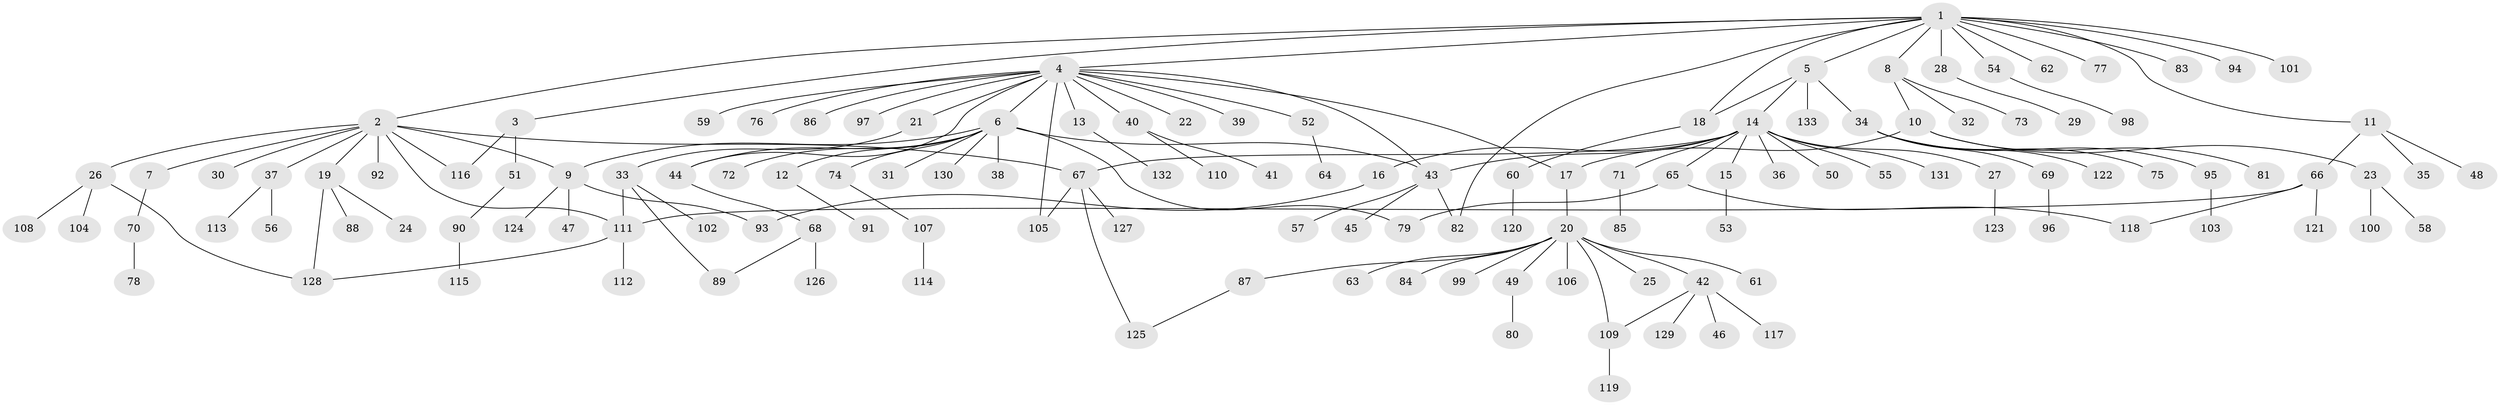 // Generated by graph-tools (version 1.1) at 2025/01/03/09/25 03:01:39]
// undirected, 133 vertices, 152 edges
graph export_dot {
graph [start="1"]
  node [color=gray90,style=filled];
  1;
  2;
  3;
  4;
  5;
  6;
  7;
  8;
  9;
  10;
  11;
  12;
  13;
  14;
  15;
  16;
  17;
  18;
  19;
  20;
  21;
  22;
  23;
  24;
  25;
  26;
  27;
  28;
  29;
  30;
  31;
  32;
  33;
  34;
  35;
  36;
  37;
  38;
  39;
  40;
  41;
  42;
  43;
  44;
  45;
  46;
  47;
  48;
  49;
  50;
  51;
  52;
  53;
  54;
  55;
  56;
  57;
  58;
  59;
  60;
  61;
  62;
  63;
  64;
  65;
  66;
  67;
  68;
  69;
  70;
  71;
  72;
  73;
  74;
  75;
  76;
  77;
  78;
  79;
  80;
  81;
  82;
  83;
  84;
  85;
  86;
  87;
  88;
  89;
  90;
  91;
  92;
  93;
  94;
  95;
  96;
  97;
  98;
  99;
  100;
  101;
  102;
  103;
  104;
  105;
  106;
  107;
  108;
  109;
  110;
  111;
  112;
  113;
  114;
  115;
  116;
  117;
  118;
  119;
  120;
  121;
  122;
  123;
  124;
  125;
  126;
  127;
  128;
  129;
  130;
  131;
  132;
  133;
  1 -- 2;
  1 -- 3;
  1 -- 4;
  1 -- 5;
  1 -- 8;
  1 -- 11;
  1 -- 18;
  1 -- 28;
  1 -- 54;
  1 -- 62;
  1 -- 77;
  1 -- 82;
  1 -- 83;
  1 -- 94;
  1 -- 101;
  2 -- 7;
  2 -- 9;
  2 -- 19;
  2 -- 26;
  2 -- 30;
  2 -- 37;
  2 -- 67;
  2 -- 92;
  2 -- 111;
  2 -- 116;
  3 -- 51;
  3 -- 116;
  4 -- 6;
  4 -- 13;
  4 -- 17;
  4 -- 21;
  4 -- 22;
  4 -- 39;
  4 -- 40;
  4 -- 43;
  4 -- 44;
  4 -- 52;
  4 -- 59;
  4 -- 76;
  4 -- 86;
  4 -- 97;
  4 -- 105;
  5 -- 14;
  5 -- 18;
  5 -- 34;
  5 -- 133;
  6 -- 9;
  6 -- 12;
  6 -- 31;
  6 -- 38;
  6 -- 43;
  6 -- 44;
  6 -- 72;
  6 -- 74;
  6 -- 79;
  6 -- 130;
  7 -- 70;
  8 -- 10;
  8 -- 32;
  8 -- 73;
  9 -- 47;
  9 -- 93;
  9 -- 124;
  10 -- 17;
  10 -- 23;
  10 -- 81;
  11 -- 35;
  11 -- 48;
  11 -- 66;
  12 -- 91;
  13 -- 132;
  14 -- 15;
  14 -- 16;
  14 -- 27;
  14 -- 36;
  14 -- 43;
  14 -- 50;
  14 -- 55;
  14 -- 65;
  14 -- 67;
  14 -- 71;
  14 -- 131;
  15 -- 53;
  16 -- 93;
  17 -- 20;
  18 -- 60;
  19 -- 24;
  19 -- 88;
  19 -- 128;
  20 -- 25;
  20 -- 42;
  20 -- 49;
  20 -- 61;
  20 -- 63;
  20 -- 84;
  20 -- 87;
  20 -- 99;
  20 -- 106;
  20 -- 109;
  21 -- 33;
  23 -- 58;
  23 -- 100;
  26 -- 104;
  26 -- 108;
  26 -- 128;
  27 -- 123;
  28 -- 29;
  33 -- 89;
  33 -- 102;
  33 -- 111;
  34 -- 69;
  34 -- 75;
  34 -- 95;
  34 -- 122;
  37 -- 56;
  37 -- 113;
  40 -- 41;
  40 -- 110;
  42 -- 46;
  42 -- 109;
  42 -- 117;
  42 -- 129;
  43 -- 45;
  43 -- 57;
  43 -- 82;
  44 -- 68;
  49 -- 80;
  51 -- 90;
  52 -- 64;
  54 -- 98;
  60 -- 120;
  65 -- 79;
  65 -- 118;
  66 -- 111;
  66 -- 118;
  66 -- 121;
  67 -- 105;
  67 -- 125;
  67 -- 127;
  68 -- 89;
  68 -- 126;
  69 -- 96;
  70 -- 78;
  71 -- 85;
  74 -- 107;
  87 -- 125;
  90 -- 115;
  95 -- 103;
  107 -- 114;
  109 -- 119;
  111 -- 112;
  111 -- 128;
}
